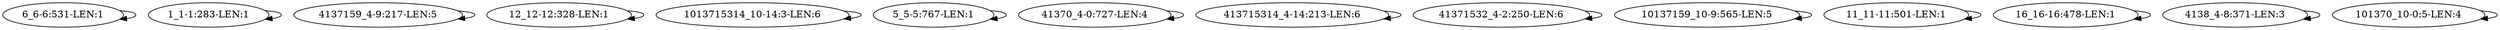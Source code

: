 digraph G {
    "6_6-6:531-LEN:1" -> "6_6-6:531-LEN:1";
    "1_1-1:283-LEN:1" -> "1_1-1:283-LEN:1";
    "4137159_4-9:217-LEN:5" -> "4137159_4-9:217-LEN:5";
    "12_12-12:328-LEN:1" -> "12_12-12:328-LEN:1";
    "1013715314_10-14:3-LEN:6" -> "1013715314_10-14:3-LEN:6";
    "5_5-5:767-LEN:1" -> "5_5-5:767-LEN:1";
    "41370_4-0:727-LEN:4" -> "41370_4-0:727-LEN:4";
    "413715314_4-14:213-LEN:6" -> "413715314_4-14:213-LEN:6";
    "41371532_4-2:250-LEN:6" -> "41371532_4-2:250-LEN:6";
    "10137159_10-9:565-LEN:5" -> "10137159_10-9:565-LEN:5";
    "11_11-11:501-LEN:1" -> "11_11-11:501-LEN:1";
    "16_16-16:478-LEN:1" -> "16_16-16:478-LEN:1";
    "4138_4-8:371-LEN:3" -> "4138_4-8:371-LEN:3";
    "101370_10-0:5-LEN:4" -> "101370_10-0:5-LEN:4";
}
